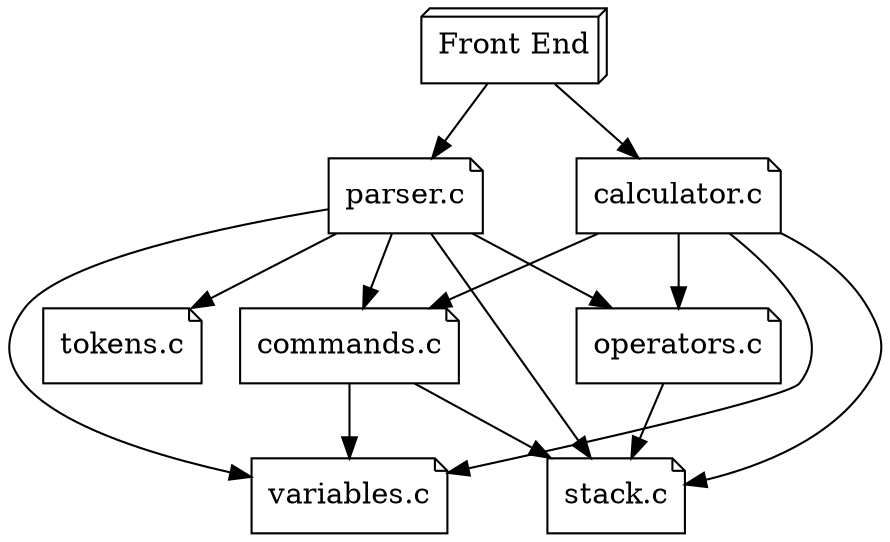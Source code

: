 digraph module_graph
{
	front      [label="Front End" shape="box3d"];
	calculator [label="calculator.c" shape="note"];
	parser     [label="parser.c" shape="note"];
	tokens     [label="tokens.c" shape="note"];
	commands   [label="commands.c" shape="note"];
	operators  [label="operators.c" shape="note"];
	variables  [label="variables.c" shape="note"];
	stack      [label="stack.c" shape="note"];

	front -> calculator;
	front -> parser;

	calculator -> commands;
	calculator -> operators;
	calculator -> stack;
	calculator -> variables;

	parser -> commands;
	parser -> operators;
	parser -> stack;
	parser -> tokens;
	parser -> variables;

	commands -> stack;
	commands -> variables;

	operators -> stack;
}
